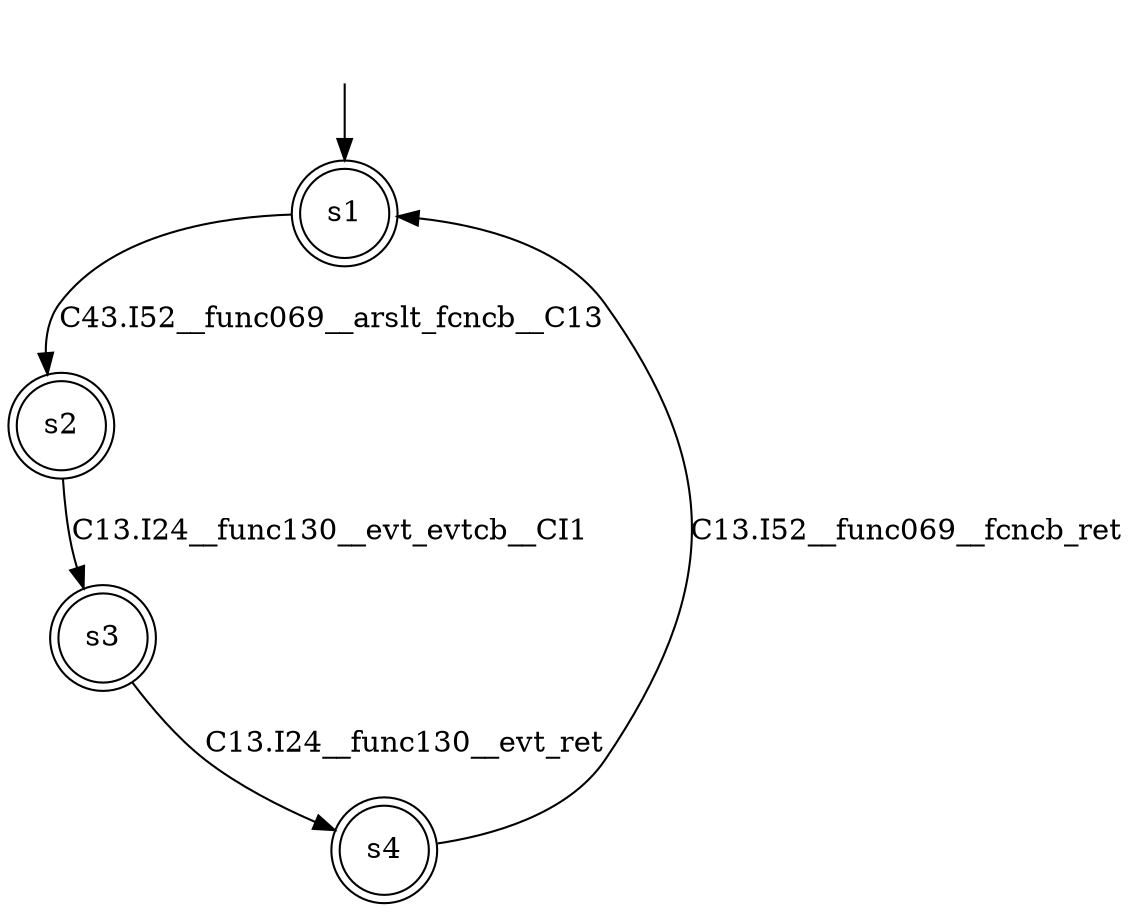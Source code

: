 digraph automaton {
	1 [label=<s1> shape="doublecircle"];
	2 [label=<s2> shape="doublecircle"];
	3 [label=<s3> shape="doublecircle"];
	4 [label=<s4> shape="doublecircle"];
	__init1 [label=<> shape="none"];
	__init1 -> 1;
	1 -> 2 [label=<C43.I52__func069__arslt_fcncb__C13> id="1-0-2"];
	2 -> 3 [label=<C13.I24__func130__evt_evtcb__CI1> id="2-0-3"];
	3 -> 4 [label=<C13.I24__func130__evt_ret> id="3-0-4"];
	4 -> 1 [label=<C13.I52__func069__fcncb_ret> id="4-0-1"];
}
